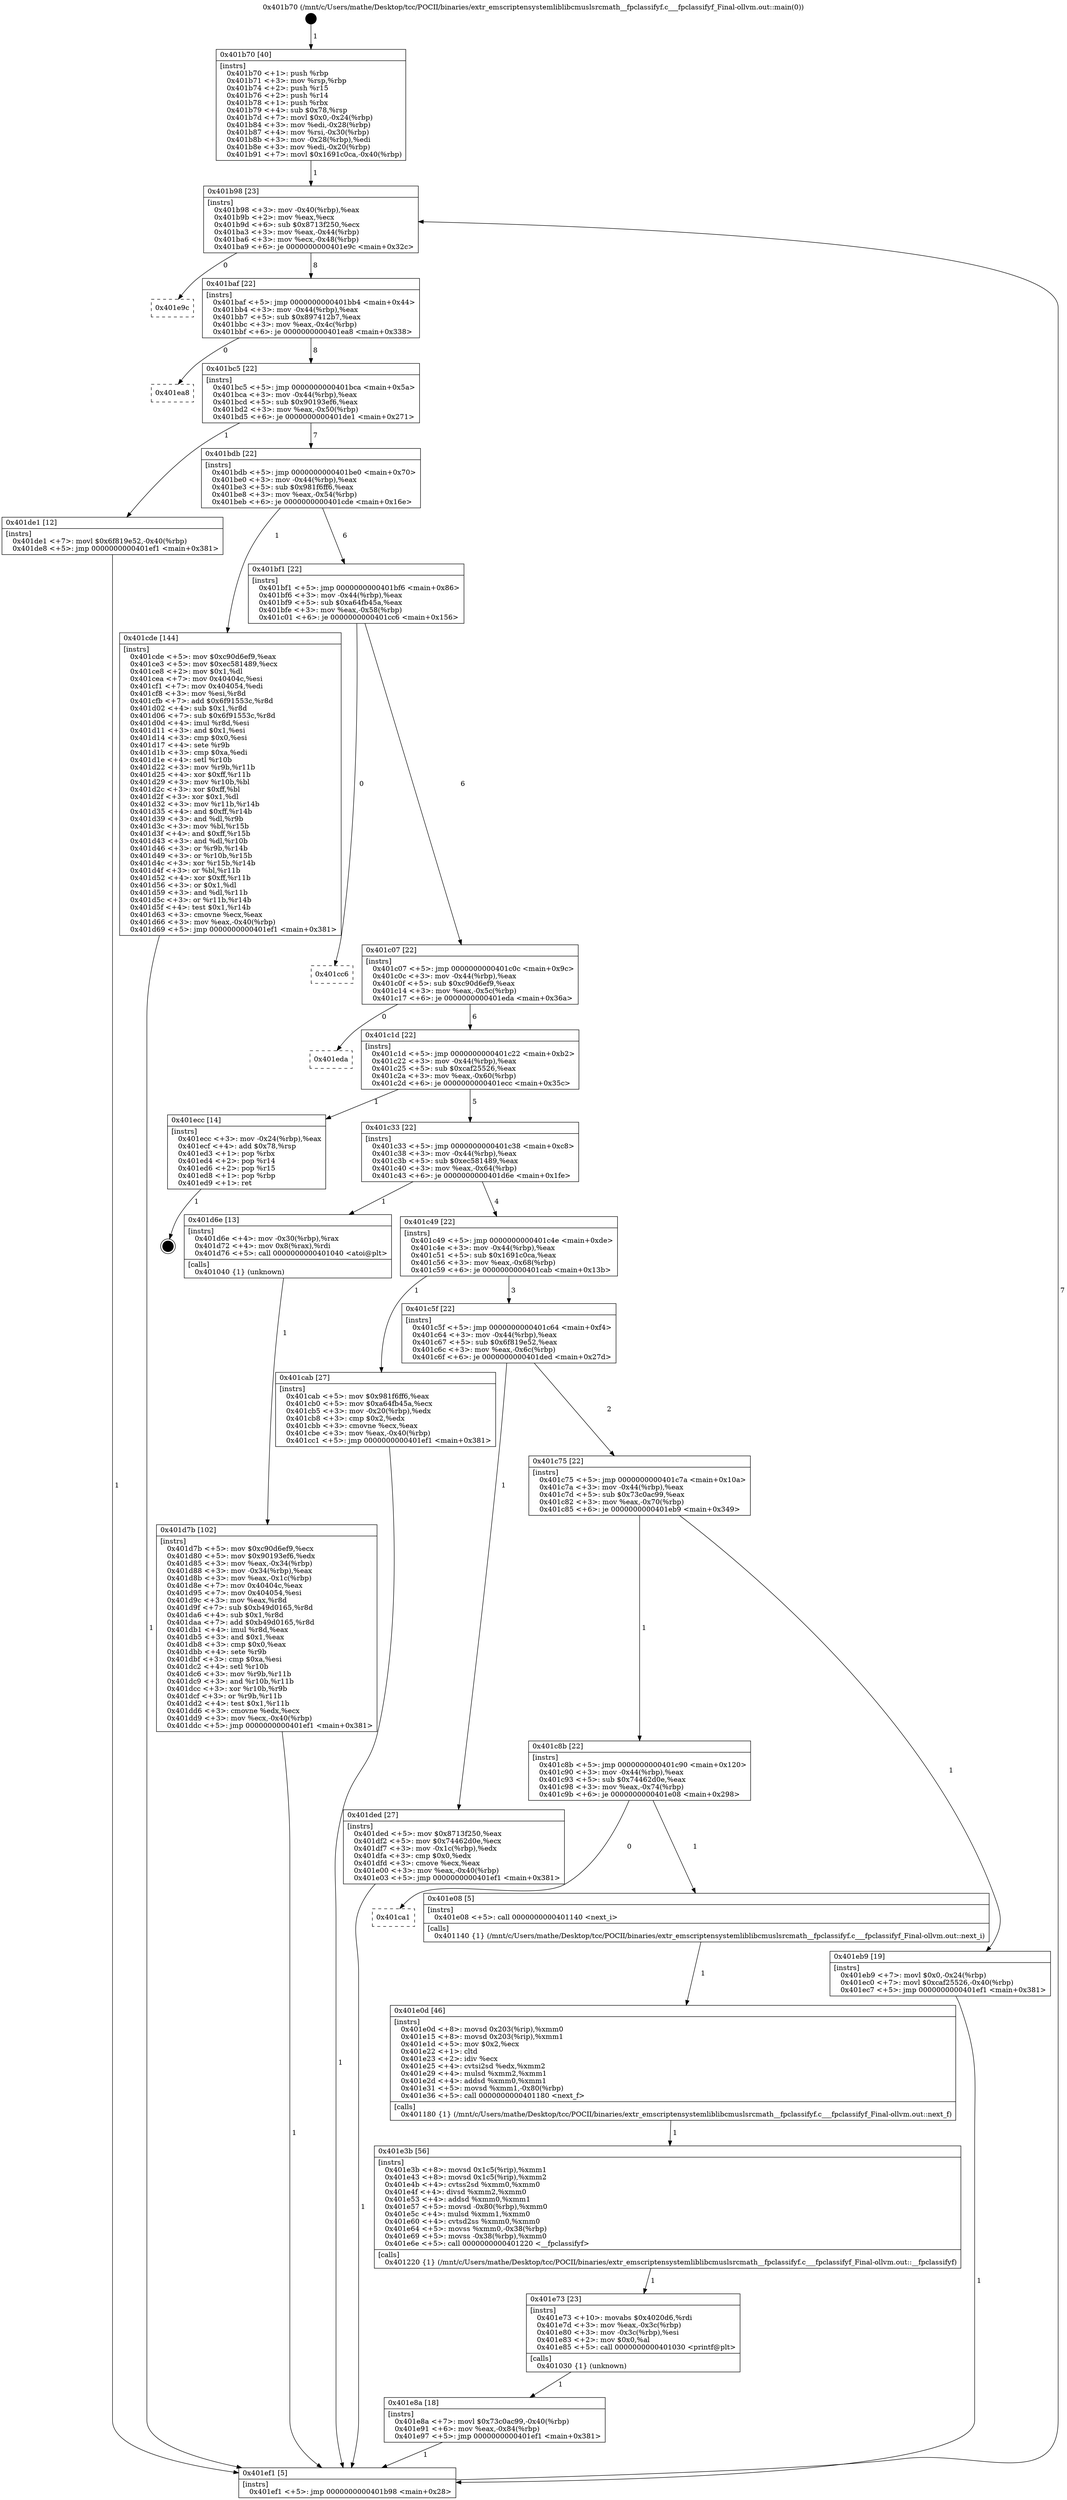 digraph "0x401b70" {
  label = "0x401b70 (/mnt/c/Users/mathe/Desktop/tcc/POCII/binaries/extr_emscriptensystemliblibcmuslsrcmath__fpclassifyf.c___fpclassifyf_Final-ollvm.out::main(0))"
  labelloc = "t"
  node[shape=record]

  Entry [label="",width=0.3,height=0.3,shape=circle,fillcolor=black,style=filled]
  "0x401b98" [label="{
     0x401b98 [23]\l
     | [instrs]\l
     &nbsp;&nbsp;0x401b98 \<+3\>: mov -0x40(%rbp),%eax\l
     &nbsp;&nbsp;0x401b9b \<+2\>: mov %eax,%ecx\l
     &nbsp;&nbsp;0x401b9d \<+6\>: sub $0x8713f250,%ecx\l
     &nbsp;&nbsp;0x401ba3 \<+3\>: mov %eax,-0x44(%rbp)\l
     &nbsp;&nbsp;0x401ba6 \<+3\>: mov %ecx,-0x48(%rbp)\l
     &nbsp;&nbsp;0x401ba9 \<+6\>: je 0000000000401e9c \<main+0x32c\>\l
  }"]
  "0x401e9c" [label="{
     0x401e9c\l
  }", style=dashed]
  "0x401baf" [label="{
     0x401baf [22]\l
     | [instrs]\l
     &nbsp;&nbsp;0x401baf \<+5\>: jmp 0000000000401bb4 \<main+0x44\>\l
     &nbsp;&nbsp;0x401bb4 \<+3\>: mov -0x44(%rbp),%eax\l
     &nbsp;&nbsp;0x401bb7 \<+5\>: sub $0x897412b7,%eax\l
     &nbsp;&nbsp;0x401bbc \<+3\>: mov %eax,-0x4c(%rbp)\l
     &nbsp;&nbsp;0x401bbf \<+6\>: je 0000000000401ea8 \<main+0x338\>\l
  }"]
  Exit [label="",width=0.3,height=0.3,shape=circle,fillcolor=black,style=filled,peripheries=2]
  "0x401ea8" [label="{
     0x401ea8\l
  }", style=dashed]
  "0x401bc5" [label="{
     0x401bc5 [22]\l
     | [instrs]\l
     &nbsp;&nbsp;0x401bc5 \<+5\>: jmp 0000000000401bca \<main+0x5a\>\l
     &nbsp;&nbsp;0x401bca \<+3\>: mov -0x44(%rbp),%eax\l
     &nbsp;&nbsp;0x401bcd \<+5\>: sub $0x90193ef6,%eax\l
     &nbsp;&nbsp;0x401bd2 \<+3\>: mov %eax,-0x50(%rbp)\l
     &nbsp;&nbsp;0x401bd5 \<+6\>: je 0000000000401de1 \<main+0x271\>\l
  }"]
  "0x401e8a" [label="{
     0x401e8a [18]\l
     | [instrs]\l
     &nbsp;&nbsp;0x401e8a \<+7\>: movl $0x73c0ac99,-0x40(%rbp)\l
     &nbsp;&nbsp;0x401e91 \<+6\>: mov %eax,-0x84(%rbp)\l
     &nbsp;&nbsp;0x401e97 \<+5\>: jmp 0000000000401ef1 \<main+0x381\>\l
  }"]
  "0x401de1" [label="{
     0x401de1 [12]\l
     | [instrs]\l
     &nbsp;&nbsp;0x401de1 \<+7\>: movl $0x6f819e52,-0x40(%rbp)\l
     &nbsp;&nbsp;0x401de8 \<+5\>: jmp 0000000000401ef1 \<main+0x381\>\l
  }"]
  "0x401bdb" [label="{
     0x401bdb [22]\l
     | [instrs]\l
     &nbsp;&nbsp;0x401bdb \<+5\>: jmp 0000000000401be0 \<main+0x70\>\l
     &nbsp;&nbsp;0x401be0 \<+3\>: mov -0x44(%rbp),%eax\l
     &nbsp;&nbsp;0x401be3 \<+5\>: sub $0x981f6ff6,%eax\l
     &nbsp;&nbsp;0x401be8 \<+3\>: mov %eax,-0x54(%rbp)\l
     &nbsp;&nbsp;0x401beb \<+6\>: je 0000000000401cde \<main+0x16e\>\l
  }"]
  "0x401e73" [label="{
     0x401e73 [23]\l
     | [instrs]\l
     &nbsp;&nbsp;0x401e73 \<+10\>: movabs $0x4020d6,%rdi\l
     &nbsp;&nbsp;0x401e7d \<+3\>: mov %eax,-0x3c(%rbp)\l
     &nbsp;&nbsp;0x401e80 \<+3\>: mov -0x3c(%rbp),%esi\l
     &nbsp;&nbsp;0x401e83 \<+2\>: mov $0x0,%al\l
     &nbsp;&nbsp;0x401e85 \<+5\>: call 0000000000401030 \<printf@plt\>\l
     | [calls]\l
     &nbsp;&nbsp;0x401030 \{1\} (unknown)\l
  }"]
  "0x401cde" [label="{
     0x401cde [144]\l
     | [instrs]\l
     &nbsp;&nbsp;0x401cde \<+5\>: mov $0xc90d6ef9,%eax\l
     &nbsp;&nbsp;0x401ce3 \<+5\>: mov $0xec581489,%ecx\l
     &nbsp;&nbsp;0x401ce8 \<+2\>: mov $0x1,%dl\l
     &nbsp;&nbsp;0x401cea \<+7\>: mov 0x40404c,%esi\l
     &nbsp;&nbsp;0x401cf1 \<+7\>: mov 0x404054,%edi\l
     &nbsp;&nbsp;0x401cf8 \<+3\>: mov %esi,%r8d\l
     &nbsp;&nbsp;0x401cfb \<+7\>: add $0x6f91553c,%r8d\l
     &nbsp;&nbsp;0x401d02 \<+4\>: sub $0x1,%r8d\l
     &nbsp;&nbsp;0x401d06 \<+7\>: sub $0x6f91553c,%r8d\l
     &nbsp;&nbsp;0x401d0d \<+4\>: imul %r8d,%esi\l
     &nbsp;&nbsp;0x401d11 \<+3\>: and $0x1,%esi\l
     &nbsp;&nbsp;0x401d14 \<+3\>: cmp $0x0,%esi\l
     &nbsp;&nbsp;0x401d17 \<+4\>: sete %r9b\l
     &nbsp;&nbsp;0x401d1b \<+3\>: cmp $0xa,%edi\l
     &nbsp;&nbsp;0x401d1e \<+4\>: setl %r10b\l
     &nbsp;&nbsp;0x401d22 \<+3\>: mov %r9b,%r11b\l
     &nbsp;&nbsp;0x401d25 \<+4\>: xor $0xff,%r11b\l
     &nbsp;&nbsp;0x401d29 \<+3\>: mov %r10b,%bl\l
     &nbsp;&nbsp;0x401d2c \<+3\>: xor $0xff,%bl\l
     &nbsp;&nbsp;0x401d2f \<+3\>: xor $0x1,%dl\l
     &nbsp;&nbsp;0x401d32 \<+3\>: mov %r11b,%r14b\l
     &nbsp;&nbsp;0x401d35 \<+4\>: and $0xff,%r14b\l
     &nbsp;&nbsp;0x401d39 \<+3\>: and %dl,%r9b\l
     &nbsp;&nbsp;0x401d3c \<+3\>: mov %bl,%r15b\l
     &nbsp;&nbsp;0x401d3f \<+4\>: and $0xff,%r15b\l
     &nbsp;&nbsp;0x401d43 \<+3\>: and %dl,%r10b\l
     &nbsp;&nbsp;0x401d46 \<+3\>: or %r9b,%r14b\l
     &nbsp;&nbsp;0x401d49 \<+3\>: or %r10b,%r15b\l
     &nbsp;&nbsp;0x401d4c \<+3\>: xor %r15b,%r14b\l
     &nbsp;&nbsp;0x401d4f \<+3\>: or %bl,%r11b\l
     &nbsp;&nbsp;0x401d52 \<+4\>: xor $0xff,%r11b\l
     &nbsp;&nbsp;0x401d56 \<+3\>: or $0x1,%dl\l
     &nbsp;&nbsp;0x401d59 \<+3\>: and %dl,%r11b\l
     &nbsp;&nbsp;0x401d5c \<+3\>: or %r11b,%r14b\l
     &nbsp;&nbsp;0x401d5f \<+4\>: test $0x1,%r14b\l
     &nbsp;&nbsp;0x401d63 \<+3\>: cmovne %ecx,%eax\l
     &nbsp;&nbsp;0x401d66 \<+3\>: mov %eax,-0x40(%rbp)\l
     &nbsp;&nbsp;0x401d69 \<+5\>: jmp 0000000000401ef1 \<main+0x381\>\l
  }"]
  "0x401bf1" [label="{
     0x401bf1 [22]\l
     | [instrs]\l
     &nbsp;&nbsp;0x401bf1 \<+5\>: jmp 0000000000401bf6 \<main+0x86\>\l
     &nbsp;&nbsp;0x401bf6 \<+3\>: mov -0x44(%rbp),%eax\l
     &nbsp;&nbsp;0x401bf9 \<+5\>: sub $0xa64fb45a,%eax\l
     &nbsp;&nbsp;0x401bfe \<+3\>: mov %eax,-0x58(%rbp)\l
     &nbsp;&nbsp;0x401c01 \<+6\>: je 0000000000401cc6 \<main+0x156\>\l
  }"]
  "0x401e3b" [label="{
     0x401e3b [56]\l
     | [instrs]\l
     &nbsp;&nbsp;0x401e3b \<+8\>: movsd 0x1c5(%rip),%xmm1\l
     &nbsp;&nbsp;0x401e43 \<+8\>: movsd 0x1c5(%rip),%xmm2\l
     &nbsp;&nbsp;0x401e4b \<+4\>: cvtss2sd %xmm0,%xmm0\l
     &nbsp;&nbsp;0x401e4f \<+4\>: divsd %xmm2,%xmm0\l
     &nbsp;&nbsp;0x401e53 \<+4\>: addsd %xmm0,%xmm1\l
     &nbsp;&nbsp;0x401e57 \<+5\>: movsd -0x80(%rbp),%xmm0\l
     &nbsp;&nbsp;0x401e5c \<+4\>: mulsd %xmm1,%xmm0\l
     &nbsp;&nbsp;0x401e60 \<+4\>: cvtsd2ss %xmm0,%xmm0\l
     &nbsp;&nbsp;0x401e64 \<+5\>: movss %xmm0,-0x38(%rbp)\l
     &nbsp;&nbsp;0x401e69 \<+5\>: movss -0x38(%rbp),%xmm0\l
     &nbsp;&nbsp;0x401e6e \<+5\>: call 0000000000401220 \<__fpclassifyf\>\l
     | [calls]\l
     &nbsp;&nbsp;0x401220 \{1\} (/mnt/c/Users/mathe/Desktop/tcc/POCII/binaries/extr_emscriptensystemliblibcmuslsrcmath__fpclassifyf.c___fpclassifyf_Final-ollvm.out::__fpclassifyf)\l
  }"]
  "0x401cc6" [label="{
     0x401cc6\l
  }", style=dashed]
  "0x401c07" [label="{
     0x401c07 [22]\l
     | [instrs]\l
     &nbsp;&nbsp;0x401c07 \<+5\>: jmp 0000000000401c0c \<main+0x9c\>\l
     &nbsp;&nbsp;0x401c0c \<+3\>: mov -0x44(%rbp),%eax\l
     &nbsp;&nbsp;0x401c0f \<+5\>: sub $0xc90d6ef9,%eax\l
     &nbsp;&nbsp;0x401c14 \<+3\>: mov %eax,-0x5c(%rbp)\l
     &nbsp;&nbsp;0x401c17 \<+6\>: je 0000000000401eda \<main+0x36a\>\l
  }"]
  "0x401e0d" [label="{
     0x401e0d [46]\l
     | [instrs]\l
     &nbsp;&nbsp;0x401e0d \<+8\>: movsd 0x203(%rip),%xmm0\l
     &nbsp;&nbsp;0x401e15 \<+8\>: movsd 0x203(%rip),%xmm1\l
     &nbsp;&nbsp;0x401e1d \<+5\>: mov $0x2,%ecx\l
     &nbsp;&nbsp;0x401e22 \<+1\>: cltd\l
     &nbsp;&nbsp;0x401e23 \<+2\>: idiv %ecx\l
     &nbsp;&nbsp;0x401e25 \<+4\>: cvtsi2sd %edx,%xmm2\l
     &nbsp;&nbsp;0x401e29 \<+4\>: mulsd %xmm2,%xmm1\l
     &nbsp;&nbsp;0x401e2d \<+4\>: addsd %xmm0,%xmm1\l
     &nbsp;&nbsp;0x401e31 \<+5\>: movsd %xmm1,-0x80(%rbp)\l
     &nbsp;&nbsp;0x401e36 \<+5\>: call 0000000000401180 \<next_f\>\l
     | [calls]\l
     &nbsp;&nbsp;0x401180 \{1\} (/mnt/c/Users/mathe/Desktop/tcc/POCII/binaries/extr_emscriptensystemliblibcmuslsrcmath__fpclassifyf.c___fpclassifyf_Final-ollvm.out::next_f)\l
  }"]
  "0x401eda" [label="{
     0x401eda\l
  }", style=dashed]
  "0x401c1d" [label="{
     0x401c1d [22]\l
     | [instrs]\l
     &nbsp;&nbsp;0x401c1d \<+5\>: jmp 0000000000401c22 \<main+0xb2\>\l
     &nbsp;&nbsp;0x401c22 \<+3\>: mov -0x44(%rbp),%eax\l
     &nbsp;&nbsp;0x401c25 \<+5\>: sub $0xcaf25526,%eax\l
     &nbsp;&nbsp;0x401c2a \<+3\>: mov %eax,-0x60(%rbp)\l
     &nbsp;&nbsp;0x401c2d \<+6\>: je 0000000000401ecc \<main+0x35c\>\l
  }"]
  "0x401ca1" [label="{
     0x401ca1\l
  }", style=dashed]
  "0x401ecc" [label="{
     0x401ecc [14]\l
     | [instrs]\l
     &nbsp;&nbsp;0x401ecc \<+3\>: mov -0x24(%rbp),%eax\l
     &nbsp;&nbsp;0x401ecf \<+4\>: add $0x78,%rsp\l
     &nbsp;&nbsp;0x401ed3 \<+1\>: pop %rbx\l
     &nbsp;&nbsp;0x401ed4 \<+2\>: pop %r14\l
     &nbsp;&nbsp;0x401ed6 \<+2\>: pop %r15\l
     &nbsp;&nbsp;0x401ed8 \<+1\>: pop %rbp\l
     &nbsp;&nbsp;0x401ed9 \<+1\>: ret\l
  }"]
  "0x401c33" [label="{
     0x401c33 [22]\l
     | [instrs]\l
     &nbsp;&nbsp;0x401c33 \<+5\>: jmp 0000000000401c38 \<main+0xc8\>\l
     &nbsp;&nbsp;0x401c38 \<+3\>: mov -0x44(%rbp),%eax\l
     &nbsp;&nbsp;0x401c3b \<+5\>: sub $0xec581489,%eax\l
     &nbsp;&nbsp;0x401c40 \<+3\>: mov %eax,-0x64(%rbp)\l
     &nbsp;&nbsp;0x401c43 \<+6\>: je 0000000000401d6e \<main+0x1fe\>\l
  }"]
  "0x401e08" [label="{
     0x401e08 [5]\l
     | [instrs]\l
     &nbsp;&nbsp;0x401e08 \<+5\>: call 0000000000401140 \<next_i\>\l
     | [calls]\l
     &nbsp;&nbsp;0x401140 \{1\} (/mnt/c/Users/mathe/Desktop/tcc/POCII/binaries/extr_emscriptensystemliblibcmuslsrcmath__fpclassifyf.c___fpclassifyf_Final-ollvm.out::next_i)\l
  }"]
  "0x401d6e" [label="{
     0x401d6e [13]\l
     | [instrs]\l
     &nbsp;&nbsp;0x401d6e \<+4\>: mov -0x30(%rbp),%rax\l
     &nbsp;&nbsp;0x401d72 \<+4\>: mov 0x8(%rax),%rdi\l
     &nbsp;&nbsp;0x401d76 \<+5\>: call 0000000000401040 \<atoi@plt\>\l
     | [calls]\l
     &nbsp;&nbsp;0x401040 \{1\} (unknown)\l
  }"]
  "0x401c49" [label="{
     0x401c49 [22]\l
     | [instrs]\l
     &nbsp;&nbsp;0x401c49 \<+5\>: jmp 0000000000401c4e \<main+0xde\>\l
     &nbsp;&nbsp;0x401c4e \<+3\>: mov -0x44(%rbp),%eax\l
     &nbsp;&nbsp;0x401c51 \<+5\>: sub $0x1691c0ca,%eax\l
     &nbsp;&nbsp;0x401c56 \<+3\>: mov %eax,-0x68(%rbp)\l
     &nbsp;&nbsp;0x401c59 \<+6\>: je 0000000000401cab \<main+0x13b\>\l
  }"]
  "0x401c8b" [label="{
     0x401c8b [22]\l
     | [instrs]\l
     &nbsp;&nbsp;0x401c8b \<+5\>: jmp 0000000000401c90 \<main+0x120\>\l
     &nbsp;&nbsp;0x401c90 \<+3\>: mov -0x44(%rbp),%eax\l
     &nbsp;&nbsp;0x401c93 \<+5\>: sub $0x74462d0e,%eax\l
     &nbsp;&nbsp;0x401c98 \<+3\>: mov %eax,-0x74(%rbp)\l
     &nbsp;&nbsp;0x401c9b \<+6\>: je 0000000000401e08 \<main+0x298\>\l
  }"]
  "0x401cab" [label="{
     0x401cab [27]\l
     | [instrs]\l
     &nbsp;&nbsp;0x401cab \<+5\>: mov $0x981f6ff6,%eax\l
     &nbsp;&nbsp;0x401cb0 \<+5\>: mov $0xa64fb45a,%ecx\l
     &nbsp;&nbsp;0x401cb5 \<+3\>: mov -0x20(%rbp),%edx\l
     &nbsp;&nbsp;0x401cb8 \<+3\>: cmp $0x2,%edx\l
     &nbsp;&nbsp;0x401cbb \<+3\>: cmovne %ecx,%eax\l
     &nbsp;&nbsp;0x401cbe \<+3\>: mov %eax,-0x40(%rbp)\l
     &nbsp;&nbsp;0x401cc1 \<+5\>: jmp 0000000000401ef1 \<main+0x381\>\l
  }"]
  "0x401c5f" [label="{
     0x401c5f [22]\l
     | [instrs]\l
     &nbsp;&nbsp;0x401c5f \<+5\>: jmp 0000000000401c64 \<main+0xf4\>\l
     &nbsp;&nbsp;0x401c64 \<+3\>: mov -0x44(%rbp),%eax\l
     &nbsp;&nbsp;0x401c67 \<+5\>: sub $0x6f819e52,%eax\l
     &nbsp;&nbsp;0x401c6c \<+3\>: mov %eax,-0x6c(%rbp)\l
     &nbsp;&nbsp;0x401c6f \<+6\>: je 0000000000401ded \<main+0x27d\>\l
  }"]
  "0x401ef1" [label="{
     0x401ef1 [5]\l
     | [instrs]\l
     &nbsp;&nbsp;0x401ef1 \<+5\>: jmp 0000000000401b98 \<main+0x28\>\l
  }"]
  "0x401b70" [label="{
     0x401b70 [40]\l
     | [instrs]\l
     &nbsp;&nbsp;0x401b70 \<+1\>: push %rbp\l
     &nbsp;&nbsp;0x401b71 \<+3\>: mov %rsp,%rbp\l
     &nbsp;&nbsp;0x401b74 \<+2\>: push %r15\l
     &nbsp;&nbsp;0x401b76 \<+2\>: push %r14\l
     &nbsp;&nbsp;0x401b78 \<+1\>: push %rbx\l
     &nbsp;&nbsp;0x401b79 \<+4\>: sub $0x78,%rsp\l
     &nbsp;&nbsp;0x401b7d \<+7\>: movl $0x0,-0x24(%rbp)\l
     &nbsp;&nbsp;0x401b84 \<+3\>: mov %edi,-0x28(%rbp)\l
     &nbsp;&nbsp;0x401b87 \<+4\>: mov %rsi,-0x30(%rbp)\l
     &nbsp;&nbsp;0x401b8b \<+3\>: mov -0x28(%rbp),%edi\l
     &nbsp;&nbsp;0x401b8e \<+3\>: mov %edi,-0x20(%rbp)\l
     &nbsp;&nbsp;0x401b91 \<+7\>: movl $0x1691c0ca,-0x40(%rbp)\l
  }"]
  "0x401d7b" [label="{
     0x401d7b [102]\l
     | [instrs]\l
     &nbsp;&nbsp;0x401d7b \<+5\>: mov $0xc90d6ef9,%ecx\l
     &nbsp;&nbsp;0x401d80 \<+5\>: mov $0x90193ef6,%edx\l
     &nbsp;&nbsp;0x401d85 \<+3\>: mov %eax,-0x34(%rbp)\l
     &nbsp;&nbsp;0x401d88 \<+3\>: mov -0x34(%rbp),%eax\l
     &nbsp;&nbsp;0x401d8b \<+3\>: mov %eax,-0x1c(%rbp)\l
     &nbsp;&nbsp;0x401d8e \<+7\>: mov 0x40404c,%eax\l
     &nbsp;&nbsp;0x401d95 \<+7\>: mov 0x404054,%esi\l
     &nbsp;&nbsp;0x401d9c \<+3\>: mov %eax,%r8d\l
     &nbsp;&nbsp;0x401d9f \<+7\>: sub $0xb49d0165,%r8d\l
     &nbsp;&nbsp;0x401da6 \<+4\>: sub $0x1,%r8d\l
     &nbsp;&nbsp;0x401daa \<+7\>: add $0xb49d0165,%r8d\l
     &nbsp;&nbsp;0x401db1 \<+4\>: imul %r8d,%eax\l
     &nbsp;&nbsp;0x401db5 \<+3\>: and $0x1,%eax\l
     &nbsp;&nbsp;0x401db8 \<+3\>: cmp $0x0,%eax\l
     &nbsp;&nbsp;0x401dbb \<+4\>: sete %r9b\l
     &nbsp;&nbsp;0x401dbf \<+3\>: cmp $0xa,%esi\l
     &nbsp;&nbsp;0x401dc2 \<+4\>: setl %r10b\l
     &nbsp;&nbsp;0x401dc6 \<+3\>: mov %r9b,%r11b\l
     &nbsp;&nbsp;0x401dc9 \<+3\>: and %r10b,%r11b\l
     &nbsp;&nbsp;0x401dcc \<+3\>: xor %r10b,%r9b\l
     &nbsp;&nbsp;0x401dcf \<+3\>: or %r9b,%r11b\l
     &nbsp;&nbsp;0x401dd2 \<+4\>: test $0x1,%r11b\l
     &nbsp;&nbsp;0x401dd6 \<+3\>: cmovne %edx,%ecx\l
     &nbsp;&nbsp;0x401dd9 \<+3\>: mov %ecx,-0x40(%rbp)\l
     &nbsp;&nbsp;0x401ddc \<+5\>: jmp 0000000000401ef1 \<main+0x381\>\l
  }"]
  "0x401eb9" [label="{
     0x401eb9 [19]\l
     | [instrs]\l
     &nbsp;&nbsp;0x401eb9 \<+7\>: movl $0x0,-0x24(%rbp)\l
     &nbsp;&nbsp;0x401ec0 \<+7\>: movl $0xcaf25526,-0x40(%rbp)\l
     &nbsp;&nbsp;0x401ec7 \<+5\>: jmp 0000000000401ef1 \<main+0x381\>\l
  }"]
  "0x401ded" [label="{
     0x401ded [27]\l
     | [instrs]\l
     &nbsp;&nbsp;0x401ded \<+5\>: mov $0x8713f250,%eax\l
     &nbsp;&nbsp;0x401df2 \<+5\>: mov $0x74462d0e,%ecx\l
     &nbsp;&nbsp;0x401df7 \<+3\>: mov -0x1c(%rbp),%edx\l
     &nbsp;&nbsp;0x401dfa \<+3\>: cmp $0x0,%edx\l
     &nbsp;&nbsp;0x401dfd \<+3\>: cmove %ecx,%eax\l
     &nbsp;&nbsp;0x401e00 \<+3\>: mov %eax,-0x40(%rbp)\l
     &nbsp;&nbsp;0x401e03 \<+5\>: jmp 0000000000401ef1 \<main+0x381\>\l
  }"]
  "0x401c75" [label="{
     0x401c75 [22]\l
     | [instrs]\l
     &nbsp;&nbsp;0x401c75 \<+5\>: jmp 0000000000401c7a \<main+0x10a\>\l
     &nbsp;&nbsp;0x401c7a \<+3\>: mov -0x44(%rbp),%eax\l
     &nbsp;&nbsp;0x401c7d \<+5\>: sub $0x73c0ac99,%eax\l
     &nbsp;&nbsp;0x401c82 \<+3\>: mov %eax,-0x70(%rbp)\l
     &nbsp;&nbsp;0x401c85 \<+6\>: je 0000000000401eb9 \<main+0x349\>\l
  }"]
  Entry -> "0x401b70" [label=" 1"]
  "0x401b98" -> "0x401e9c" [label=" 0"]
  "0x401b98" -> "0x401baf" [label=" 8"]
  "0x401ecc" -> Exit [label=" 1"]
  "0x401baf" -> "0x401ea8" [label=" 0"]
  "0x401baf" -> "0x401bc5" [label=" 8"]
  "0x401eb9" -> "0x401ef1" [label=" 1"]
  "0x401bc5" -> "0x401de1" [label=" 1"]
  "0x401bc5" -> "0x401bdb" [label=" 7"]
  "0x401e8a" -> "0x401ef1" [label=" 1"]
  "0x401bdb" -> "0x401cde" [label=" 1"]
  "0x401bdb" -> "0x401bf1" [label=" 6"]
  "0x401e73" -> "0x401e8a" [label=" 1"]
  "0x401bf1" -> "0x401cc6" [label=" 0"]
  "0x401bf1" -> "0x401c07" [label=" 6"]
  "0x401e3b" -> "0x401e73" [label=" 1"]
  "0x401c07" -> "0x401eda" [label=" 0"]
  "0x401c07" -> "0x401c1d" [label=" 6"]
  "0x401e0d" -> "0x401e3b" [label=" 1"]
  "0x401c1d" -> "0x401ecc" [label=" 1"]
  "0x401c1d" -> "0x401c33" [label=" 5"]
  "0x401e08" -> "0x401e0d" [label=" 1"]
  "0x401c33" -> "0x401d6e" [label=" 1"]
  "0x401c33" -> "0x401c49" [label=" 4"]
  "0x401c8b" -> "0x401ca1" [label=" 0"]
  "0x401c49" -> "0x401cab" [label=" 1"]
  "0x401c49" -> "0x401c5f" [label=" 3"]
  "0x401cab" -> "0x401ef1" [label=" 1"]
  "0x401b70" -> "0x401b98" [label=" 1"]
  "0x401ef1" -> "0x401b98" [label=" 7"]
  "0x401cde" -> "0x401ef1" [label=" 1"]
  "0x401d6e" -> "0x401d7b" [label=" 1"]
  "0x401d7b" -> "0x401ef1" [label=" 1"]
  "0x401de1" -> "0x401ef1" [label=" 1"]
  "0x401c8b" -> "0x401e08" [label=" 1"]
  "0x401c5f" -> "0x401ded" [label=" 1"]
  "0x401c5f" -> "0x401c75" [label=" 2"]
  "0x401ded" -> "0x401ef1" [label=" 1"]
  "0x401c75" -> "0x401c8b" [label=" 1"]
  "0x401c75" -> "0x401eb9" [label=" 1"]
}
